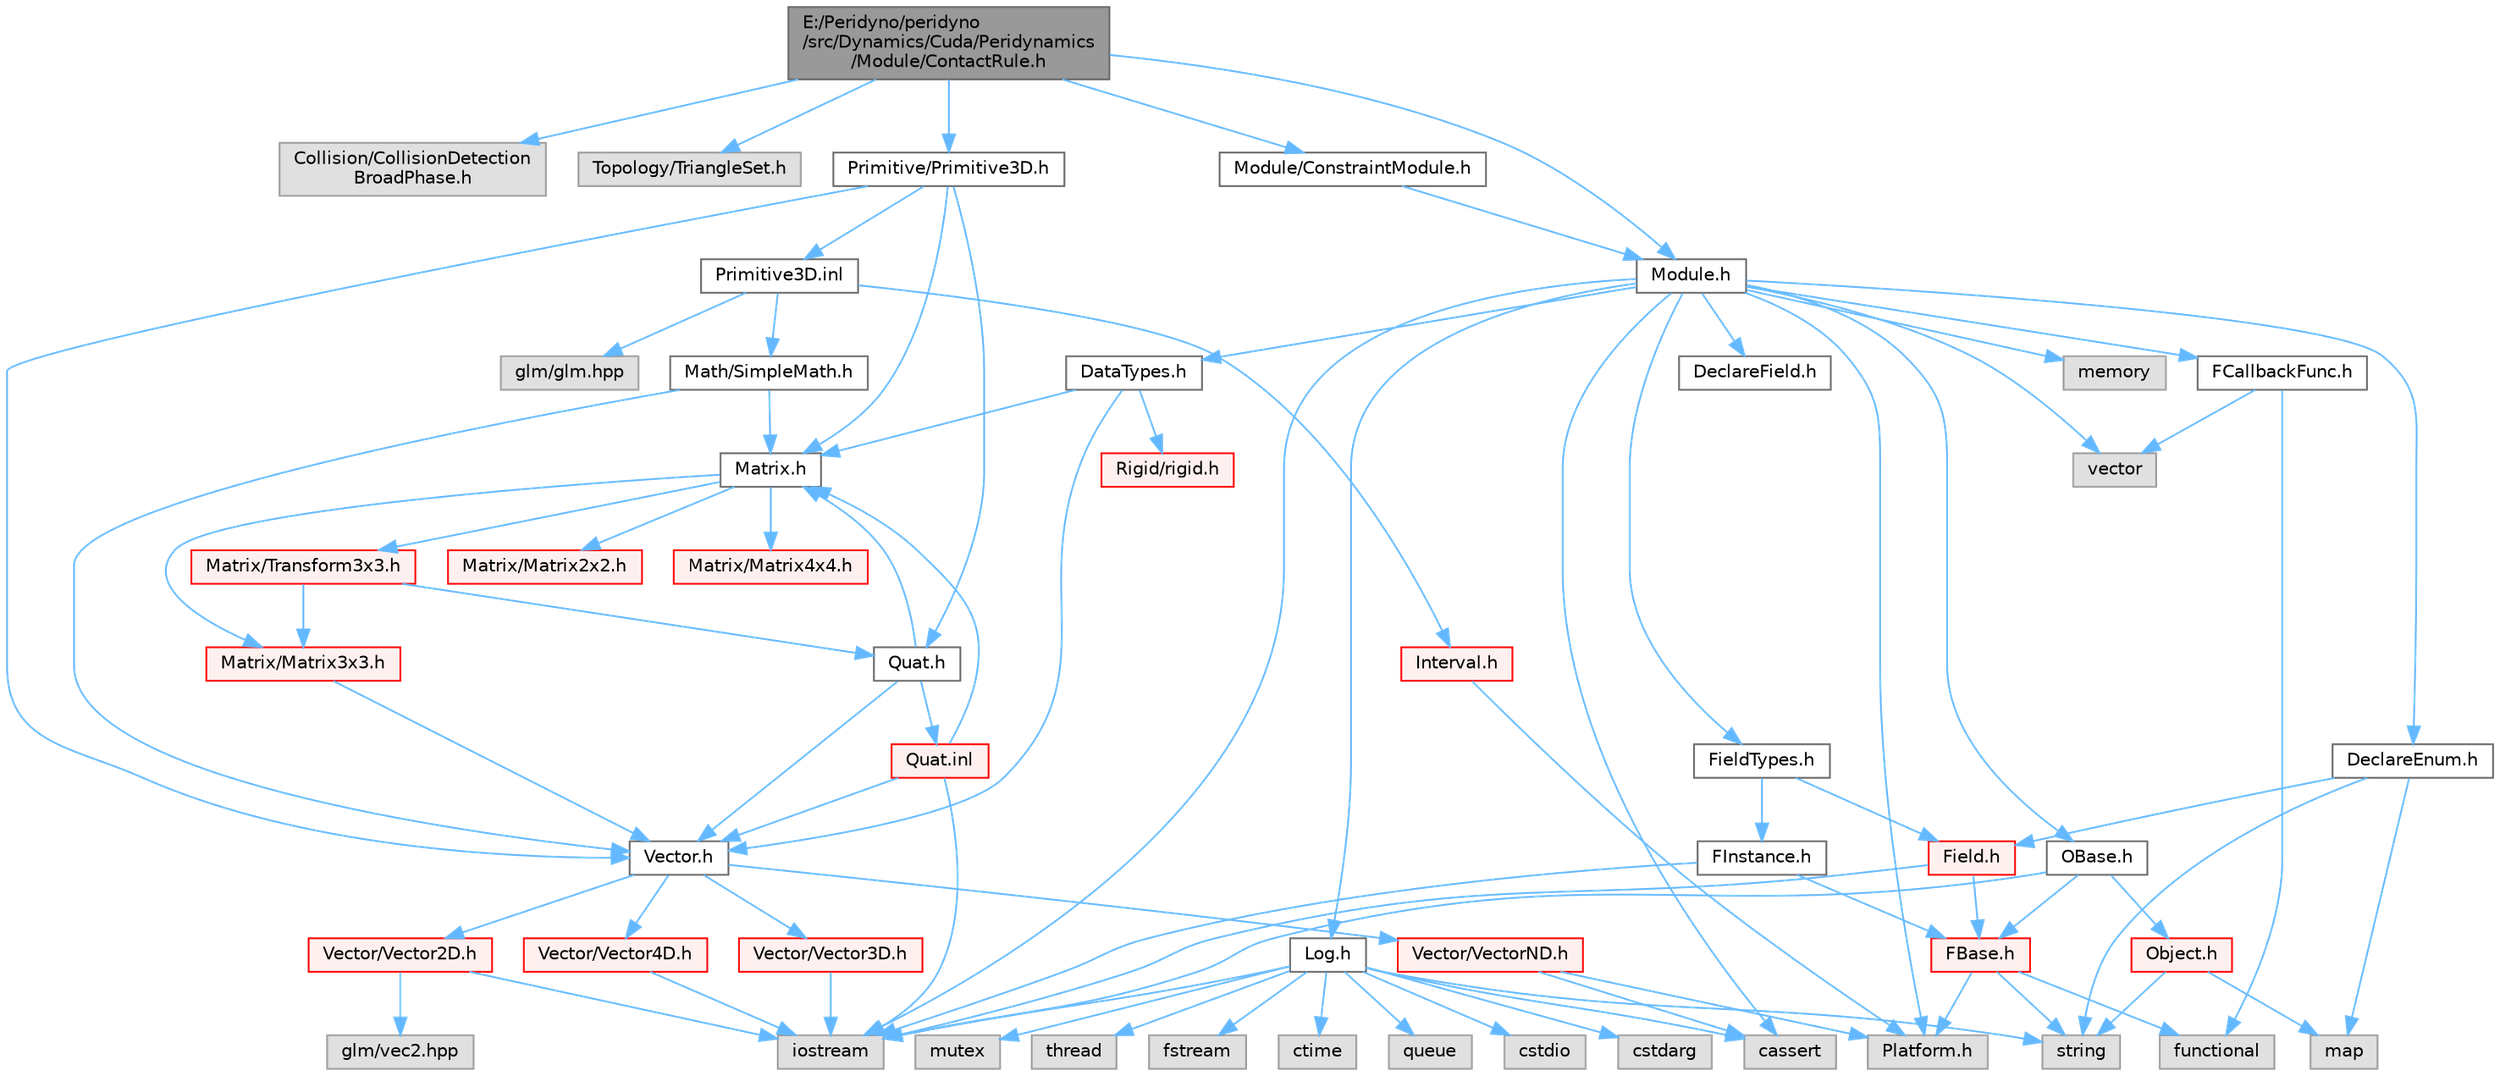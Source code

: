 digraph "E:/Peridyno/peridyno/src/Dynamics/Cuda/Peridynamics/Module/ContactRule.h"
{
 // LATEX_PDF_SIZE
  bgcolor="transparent";
  edge [fontname=Helvetica,fontsize=10,labelfontname=Helvetica,labelfontsize=10];
  node [fontname=Helvetica,fontsize=10,shape=box,height=0.2,width=0.4];
  Node1 [id="Node000001",label="E:/Peridyno/peridyno\l/src/Dynamics/Cuda/Peridynamics\l/Module/ContactRule.h",height=0.2,width=0.4,color="gray40", fillcolor="grey60", style="filled", fontcolor="black",tooltip=" "];
  Node1 -> Node2 [id="edge1_Node000001_Node000002",color="steelblue1",style="solid",tooltip=" "];
  Node2 [id="Node000002",label="Collision/CollisionDetection\lBroadPhase.h",height=0.2,width=0.4,color="grey60", fillcolor="#E0E0E0", style="filled",tooltip=" "];
  Node1 -> Node3 [id="edge2_Node000001_Node000003",color="steelblue1",style="solid",tooltip=" "];
  Node3 [id="Node000003",label="Topology/TriangleSet.h",height=0.2,width=0.4,color="grey60", fillcolor="#E0E0E0", style="filled",tooltip=" "];
  Node1 -> Node4 [id="edge3_Node000001_Node000004",color="steelblue1",style="solid",tooltip=" "];
  Node4 [id="Node000004",label="Primitive/Primitive3D.h",height=0.2,width=0.4,color="grey40", fillcolor="white", style="filled",URL="$_primitive3_d_8h.html",tooltip=" "];
  Node4 -> Node5 [id="edge4_Node000004_Node000005",color="steelblue1",style="solid",tooltip=" "];
  Node5 [id="Node000005",label="Vector.h",height=0.2,width=0.4,color="grey40", fillcolor="white", style="filled",URL="$_vector_8h.html",tooltip=" "];
  Node5 -> Node6 [id="edge5_Node000005_Node000006",color="steelblue1",style="solid",tooltip=" "];
  Node6 [id="Node000006",label="Vector/Vector2D.h",height=0.2,width=0.4,color="red", fillcolor="#FFF0F0", style="filled",URL="$_vector2_d_8h.html",tooltip=" "];
  Node6 -> Node7 [id="edge6_Node000006_Node000007",color="steelblue1",style="solid",tooltip=" "];
  Node7 [id="Node000007",label="glm/vec2.hpp",height=0.2,width=0.4,color="grey60", fillcolor="#E0E0E0", style="filled",tooltip=" "];
  Node6 -> Node8 [id="edge7_Node000006_Node000008",color="steelblue1",style="solid",tooltip=" "];
  Node8 [id="Node000008",label="iostream",height=0.2,width=0.4,color="grey60", fillcolor="#E0E0E0", style="filled",tooltip=" "];
  Node5 -> Node14 [id="edge8_Node000005_Node000014",color="steelblue1",style="solid",tooltip=" "];
  Node14 [id="Node000014",label="Vector/Vector3D.h",height=0.2,width=0.4,color="red", fillcolor="#FFF0F0", style="filled",URL="$_vector3_d_8h.html",tooltip=" "];
  Node14 -> Node8 [id="edge9_Node000014_Node000008",color="steelblue1",style="solid",tooltip=" "];
  Node5 -> Node17 [id="edge10_Node000005_Node000017",color="steelblue1",style="solid",tooltip=" "];
  Node17 [id="Node000017",label="Vector/Vector4D.h",height=0.2,width=0.4,color="red", fillcolor="#FFF0F0", style="filled",URL="$_vector4_d_8h.html",tooltip=" "];
  Node17 -> Node8 [id="edge11_Node000017_Node000008",color="steelblue1",style="solid",tooltip=" "];
  Node5 -> Node20 [id="edge12_Node000005_Node000020",color="steelblue1",style="solid",tooltip=" "];
  Node20 [id="Node000020",label="Vector/VectorND.h",height=0.2,width=0.4,color="red", fillcolor="#FFF0F0", style="filled",URL="$_vector_n_d_8h.html",tooltip=" "];
  Node20 -> Node26 [id="edge13_Node000020_Node000026",color="steelblue1",style="solid",tooltip=" "];
  Node26 [id="Node000026",label="cassert",height=0.2,width=0.4,color="grey60", fillcolor="#E0E0E0", style="filled",tooltip=" "];
  Node20 -> Node10 [id="edge14_Node000020_Node000010",color="steelblue1",style="solid",tooltip=" "];
  Node10 [id="Node000010",label="Platform.h",height=0.2,width=0.4,color="grey60", fillcolor="#E0E0E0", style="filled",tooltip=" "];
  Node4 -> Node27 [id="edge15_Node000004_Node000027",color="steelblue1",style="solid",tooltip=" "];
  Node27 [id="Node000027",label="Matrix.h",height=0.2,width=0.4,color="grey40", fillcolor="white", style="filled",URL="$_matrix_8h.html",tooltip=" "];
  Node27 -> Node28 [id="edge16_Node000027_Node000028",color="steelblue1",style="solid",tooltip=" "];
  Node28 [id="Node000028",label="Matrix/Matrix2x2.h",height=0.2,width=0.4,color="red", fillcolor="#FFF0F0", style="filled",URL="$_matrix2x2_8h.html",tooltip=" "];
  Node27 -> Node33 [id="edge17_Node000027_Node000033",color="steelblue1",style="solid",tooltip=" "];
  Node33 [id="Node000033",label="Matrix/Matrix3x3.h",height=0.2,width=0.4,color="red", fillcolor="#FFF0F0", style="filled",URL="$_matrix3x3_8h.html",tooltip=" "];
  Node33 -> Node5 [id="edge18_Node000033_Node000005",color="steelblue1",style="solid",tooltip=" "];
  Node27 -> Node36 [id="edge19_Node000027_Node000036",color="steelblue1",style="solid",tooltip=" "];
  Node36 [id="Node000036",label="Matrix/Matrix4x4.h",height=0.2,width=0.4,color="red", fillcolor="#FFF0F0", style="filled",URL="$_matrix4x4_8h.html",tooltip=" "];
  Node27 -> Node39 [id="edge20_Node000027_Node000039",color="steelblue1",style="solid",tooltip=" "];
  Node39 [id="Node000039",label="Matrix/Transform3x3.h",height=0.2,width=0.4,color="red", fillcolor="#FFF0F0", style="filled",URL="$_transform3x3_8h.html",tooltip=" "];
  Node39 -> Node40 [id="edge21_Node000039_Node000040",color="steelblue1",style="solid",tooltip=" "];
  Node40 [id="Node000040",label="Quat.h",height=0.2,width=0.4,color="grey40", fillcolor="white", style="filled",URL="$_quat_8h.html",tooltip="Implementation of quaternion."];
  Node40 -> Node5 [id="edge22_Node000040_Node000005",color="steelblue1",style="solid",tooltip=" "];
  Node40 -> Node27 [id="edge23_Node000040_Node000027",color="steelblue1",style="solid",tooltip=" "];
  Node40 -> Node41 [id="edge24_Node000040_Node000041",color="steelblue1",style="solid",tooltip=" "];
  Node41 [id="Node000041",label="Quat.inl",height=0.2,width=0.4,color="red", fillcolor="#FFF0F0", style="filled",URL="$_quat_8inl.html",tooltip=" "];
  Node41 -> Node8 [id="edge25_Node000041_Node000008",color="steelblue1",style="solid",tooltip=" "];
  Node41 -> Node5 [id="edge26_Node000041_Node000005",color="steelblue1",style="solid",tooltip=" "];
  Node41 -> Node27 [id="edge27_Node000041_Node000027",color="steelblue1",style="solid",tooltip=" "];
  Node39 -> Node33 [id="edge28_Node000039_Node000033",color="steelblue1",style="solid",tooltip=" "];
  Node4 -> Node40 [id="edge29_Node000004_Node000040",color="steelblue1",style="solid",tooltip=" "];
  Node4 -> Node44 [id="edge30_Node000004_Node000044",color="steelblue1",style="solid",tooltip=" "];
  Node44 [id="Node000044",label="Primitive3D.inl",height=0.2,width=0.4,color="grey40", fillcolor="white", style="filled",URL="$_primitive3_d_8inl.html",tooltip=" "];
  Node44 -> Node45 [id="edge31_Node000044_Node000045",color="steelblue1",style="solid",tooltip=" "];
  Node45 [id="Node000045",label="Math/SimpleMath.h",height=0.2,width=0.4,color="grey40", fillcolor="white", style="filled",URL="$_simple_math_8h.html",tooltip=" "];
  Node45 -> Node5 [id="edge32_Node000045_Node000005",color="steelblue1",style="solid",tooltip=" "];
  Node45 -> Node27 [id="edge33_Node000045_Node000027",color="steelblue1",style="solid",tooltip=" "];
  Node44 -> Node46 [id="edge34_Node000044_Node000046",color="steelblue1",style="solid",tooltip=" "];
  Node46 [id="Node000046",label="Interval.h",height=0.2,width=0.4,color="red", fillcolor="#FFF0F0", style="filled",URL="$_interval_8h.html",tooltip=" "];
  Node46 -> Node10 [id="edge35_Node000046_Node000010",color="steelblue1",style="solid",tooltip=" "];
  Node44 -> Node48 [id="edge36_Node000044_Node000048",color="steelblue1",style="solid",tooltip=" "];
  Node48 [id="Node000048",label="glm/glm.hpp",height=0.2,width=0.4,color="grey60", fillcolor="#E0E0E0", style="filled",tooltip=" "];
  Node1 -> Node49 [id="edge37_Node000001_Node000049",color="steelblue1",style="solid",tooltip=" "];
  Node49 [id="Node000049",label="Module.h",height=0.2,width=0.4,color="grey40", fillcolor="white", style="filled",URL="$_module_8h.html",tooltip=" "];
  Node49 -> Node10 [id="edge38_Node000049_Node000010",color="steelblue1",style="solid",tooltip=" "];
  Node49 -> Node50 [id="edge39_Node000049_Node000050",color="steelblue1",style="solid",tooltip=" "];
  Node50 [id="Node000050",label="memory",height=0.2,width=0.4,color="grey60", fillcolor="#E0E0E0", style="filled",tooltip=" "];
  Node49 -> Node51 [id="edge40_Node000049_Node000051",color="steelblue1",style="solid",tooltip=" "];
  Node51 [id="Node000051",label="vector",height=0.2,width=0.4,color="grey60", fillcolor="#E0E0E0", style="filled",tooltip=" "];
  Node49 -> Node26 [id="edge41_Node000049_Node000026",color="steelblue1",style="solid",tooltip=" "];
  Node49 -> Node8 [id="edge42_Node000049_Node000008",color="steelblue1",style="solid",tooltip=" "];
  Node49 -> Node52 [id="edge43_Node000049_Node000052",color="steelblue1",style="solid",tooltip=" "];
  Node52 [id="Node000052",label="OBase.h",height=0.2,width=0.4,color="grey40", fillcolor="white", style="filled",URL="$_o_base_8h.html",tooltip=" "];
  Node52 -> Node8 [id="edge44_Node000052_Node000008",color="steelblue1",style="solid",tooltip=" "];
  Node52 -> Node53 [id="edge45_Node000052_Node000053",color="steelblue1",style="solid",tooltip=" "];
  Node53 [id="Node000053",label="FBase.h",height=0.2,width=0.4,color="red", fillcolor="#FFF0F0", style="filled",URL="$_f_base_8h.html",tooltip=" "];
  Node53 -> Node10 [id="edge46_Node000053_Node000010",color="steelblue1",style="solid",tooltip=" "];
  Node53 -> Node56 [id="edge47_Node000053_Node000056",color="steelblue1",style="solid",tooltip=" "];
  Node56 [id="Node000056",label="string",height=0.2,width=0.4,color="grey60", fillcolor="#E0E0E0", style="filled",tooltip=" "];
  Node53 -> Node57 [id="edge48_Node000053_Node000057",color="steelblue1",style="solid",tooltip=" "];
  Node57 [id="Node000057",label="functional",height=0.2,width=0.4,color="grey60", fillcolor="#E0E0E0", style="filled",tooltip=" "];
  Node52 -> Node59 [id="edge49_Node000052_Node000059",color="steelblue1",style="solid",tooltip=" "];
  Node59 [id="Node000059",label="Object.h",height=0.2,width=0.4,color="red", fillcolor="#FFF0F0", style="filled",URL="$_object_8h.html",tooltip=" "];
  Node59 -> Node56 [id="edge50_Node000059_Node000056",color="steelblue1",style="solid",tooltip=" "];
  Node59 -> Node61 [id="edge51_Node000059_Node000061",color="steelblue1",style="solid",tooltip=" "];
  Node61 [id="Node000061",label="map",height=0.2,width=0.4,color="grey60", fillcolor="#E0E0E0", style="filled",tooltip=" "];
  Node49 -> Node62 [id="edge52_Node000049_Node000062",color="steelblue1",style="solid",tooltip=" "];
  Node62 [id="Node000062",label="Log.h",height=0.2,width=0.4,color="grey40", fillcolor="white", style="filled",URL="$_log_8h.html",tooltip=" "];
  Node62 -> Node63 [id="edge53_Node000062_Node000063",color="steelblue1",style="solid",tooltip=" "];
  Node63 [id="Node000063",label="mutex",height=0.2,width=0.4,color="grey60", fillcolor="#E0E0E0", style="filled",tooltip=" "];
  Node62 -> Node64 [id="edge54_Node000062_Node000064",color="steelblue1",style="solid",tooltip=" "];
  Node64 [id="Node000064",label="thread",height=0.2,width=0.4,color="grey60", fillcolor="#E0E0E0", style="filled",tooltip=" "];
  Node62 -> Node56 [id="edge55_Node000062_Node000056",color="steelblue1",style="solid",tooltip=" "];
  Node62 -> Node65 [id="edge56_Node000062_Node000065",color="steelblue1",style="solid",tooltip=" "];
  Node65 [id="Node000065",label="fstream",height=0.2,width=0.4,color="grey60", fillcolor="#E0E0E0", style="filled",tooltip=" "];
  Node62 -> Node8 [id="edge57_Node000062_Node000008",color="steelblue1",style="solid",tooltip=" "];
  Node62 -> Node66 [id="edge58_Node000062_Node000066",color="steelblue1",style="solid",tooltip=" "];
  Node66 [id="Node000066",label="ctime",height=0.2,width=0.4,color="grey60", fillcolor="#E0E0E0", style="filled",tooltip=" "];
  Node62 -> Node67 [id="edge59_Node000062_Node000067",color="steelblue1",style="solid",tooltip=" "];
  Node67 [id="Node000067",label="queue",height=0.2,width=0.4,color="grey60", fillcolor="#E0E0E0", style="filled",tooltip=" "];
  Node62 -> Node68 [id="edge60_Node000062_Node000068",color="steelblue1",style="solid",tooltip=" "];
  Node68 [id="Node000068",label="cstdio",height=0.2,width=0.4,color="grey60", fillcolor="#E0E0E0", style="filled",tooltip=" "];
  Node62 -> Node26 [id="edge61_Node000062_Node000026",color="steelblue1",style="solid",tooltip=" "];
  Node62 -> Node69 [id="edge62_Node000062_Node000069",color="steelblue1",style="solid",tooltip=" "];
  Node69 [id="Node000069",label="cstdarg",height=0.2,width=0.4,color="grey60", fillcolor="#E0E0E0", style="filled",tooltip=" "];
  Node49 -> Node70 [id="edge63_Node000049_Node000070",color="steelblue1",style="solid",tooltip=" "];
  Node70 [id="Node000070",label="DataTypes.h",height=0.2,width=0.4,color="grey40", fillcolor="white", style="filled",URL="$_data_types_8h.html",tooltip=" "];
  Node70 -> Node5 [id="edge64_Node000070_Node000005",color="steelblue1",style="solid",tooltip=" "];
  Node70 -> Node27 [id="edge65_Node000070_Node000027",color="steelblue1",style="solid",tooltip=" "];
  Node70 -> Node71 [id="edge66_Node000070_Node000071",color="steelblue1",style="solid",tooltip=" "];
  Node71 [id="Node000071",label="Rigid/rigid.h",height=0.2,width=0.4,color="red", fillcolor="#FFF0F0", style="filled",URL="$rigid_8h.html",tooltip=" "];
  Node49 -> Node75 [id="edge67_Node000049_Node000075",color="steelblue1",style="solid",tooltip=" "];
  Node75 [id="Node000075",label="DeclareEnum.h",height=0.2,width=0.4,color="grey40", fillcolor="white", style="filled",URL="$_declare_enum_8h.html",tooltip=" "];
  Node75 -> Node61 [id="edge68_Node000075_Node000061",color="steelblue1",style="solid",tooltip=" "];
  Node75 -> Node56 [id="edge69_Node000075_Node000056",color="steelblue1",style="solid",tooltip=" "];
  Node75 -> Node76 [id="edge70_Node000075_Node000076",color="steelblue1",style="solid",tooltip=" "];
  Node76 [id="Node000076",label="Field.h",height=0.2,width=0.4,color="red", fillcolor="#FFF0F0", style="filled",URL="$_field_8h.html",tooltip=" "];
  Node76 -> Node8 [id="edge71_Node000076_Node000008",color="steelblue1",style="solid",tooltip=" "];
  Node76 -> Node53 [id="edge72_Node000076_Node000053",color="steelblue1",style="solid",tooltip=" "];
  Node49 -> Node90 [id="edge73_Node000049_Node000090",color="steelblue1",style="solid",tooltip=" "];
  Node90 [id="Node000090",label="DeclareField.h",height=0.2,width=0.4,color="grey40", fillcolor="white", style="filled",URL="$_declare_field_8h.html",tooltip=" "];
  Node49 -> Node91 [id="edge74_Node000049_Node000091",color="steelblue1",style="solid",tooltip=" "];
  Node91 [id="Node000091",label="FCallbackFunc.h",height=0.2,width=0.4,color="grey40", fillcolor="white", style="filled",URL="$_f_callback_func_8h.html",tooltip=" "];
  Node91 -> Node51 [id="edge75_Node000091_Node000051",color="steelblue1",style="solid",tooltip=" "];
  Node91 -> Node57 [id="edge76_Node000091_Node000057",color="steelblue1",style="solid",tooltip=" "];
  Node49 -> Node92 [id="edge77_Node000049_Node000092",color="steelblue1",style="solid",tooltip=" "];
  Node92 [id="Node000092",label="FieldTypes.h",height=0.2,width=0.4,color="grey40", fillcolor="white", style="filled",URL="$_field_types_8h.html",tooltip=" "];
  Node92 -> Node76 [id="edge78_Node000092_Node000076",color="steelblue1",style="solid",tooltip=" "];
  Node92 -> Node93 [id="edge79_Node000092_Node000093",color="steelblue1",style="solid",tooltip=" "];
  Node93 [id="Node000093",label="FInstance.h",height=0.2,width=0.4,color="grey40", fillcolor="white", style="filled",URL="$_f_instance_8h.html",tooltip=" "];
  Node93 -> Node8 [id="edge80_Node000093_Node000008",color="steelblue1",style="solid",tooltip=" "];
  Node93 -> Node53 [id="edge81_Node000093_Node000053",color="steelblue1",style="solid",tooltip=" "];
  Node1 -> Node94 [id="edge82_Node000001_Node000094",color="steelblue1",style="solid",tooltip=" "];
  Node94 [id="Node000094",label="Module/ConstraintModule.h",height=0.2,width=0.4,color="grey40", fillcolor="white", style="filled",URL="$_constraint_module_8h.html",tooltip=" "];
  Node94 -> Node49 [id="edge83_Node000094_Node000049",color="steelblue1",style="solid",tooltip=" "];
}
